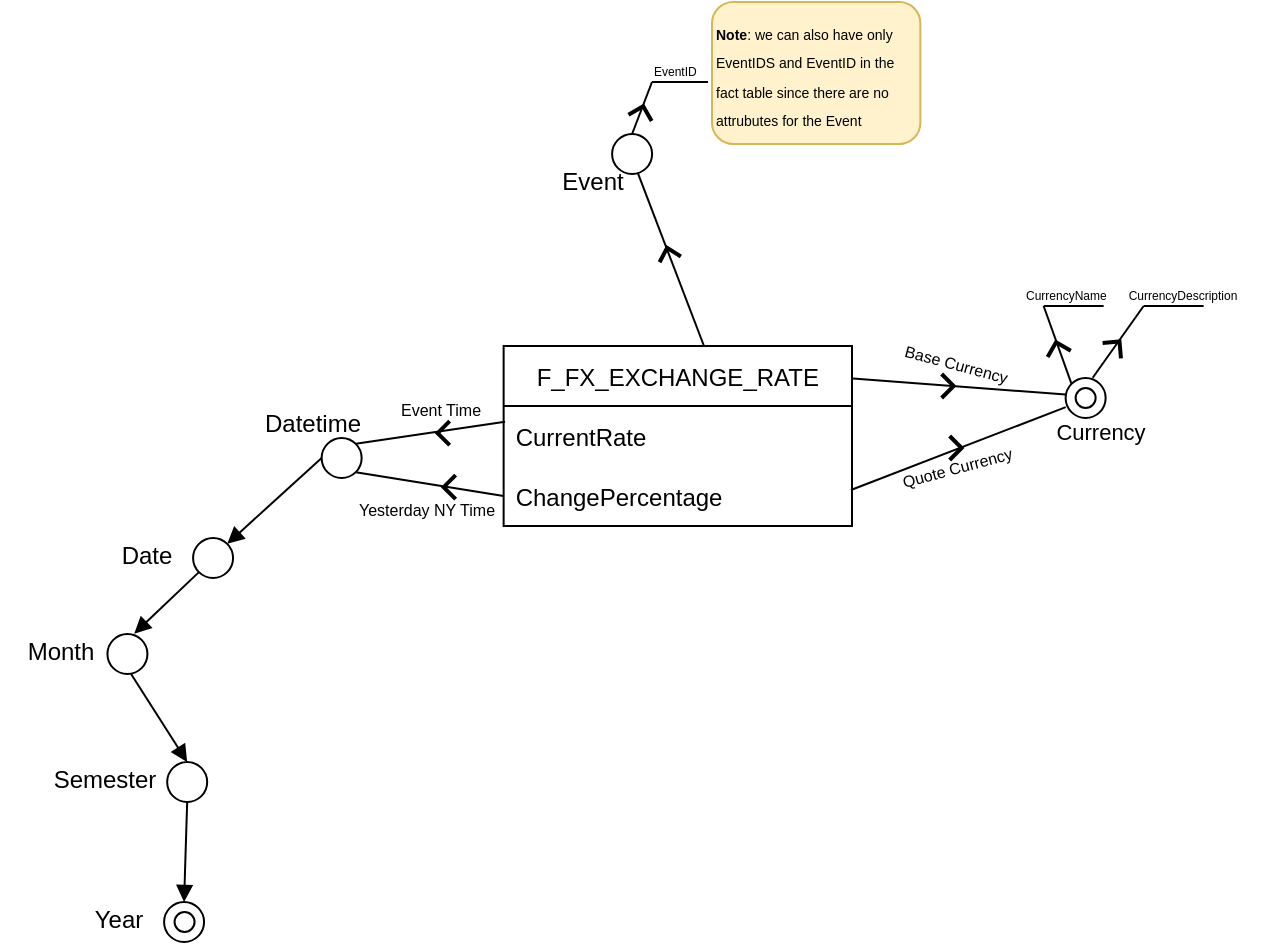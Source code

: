 <mxfile version="24.1.0" type="device">
  <diagram id="wrOhlIF0k3vOvgMMfUUx" name="Page-1">
    <mxGraphModel dx="794" dy="511" grid="1" gridSize="10" guides="1" tooltips="1" connect="1" arrows="1" fold="1" page="1" pageScale="1" pageWidth="827" pageHeight="1169" math="0" shadow="0">
      <root>
        <mxCell id="0" />
        <mxCell id="1" parent="0" />
        <mxCell id="Pmuhz_MxlHkOLa46dXON-2" value="F_FX_EXCHANGE_RATE" style="swimlane;fontStyle=0;childLayout=stackLayout;horizontal=1;startSize=30;horizontalStack=0;resizeParent=1;resizeParentMax=0;resizeLast=0;collapsible=1;marginBottom=0;" parent="1" vertex="1">
          <mxGeometry x="385.82" y="282" width="174.18" height="90" as="geometry" />
        </mxCell>
        <mxCell id="Pmuhz_MxlHkOLa46dXON-6" value="CurrentRate" style="text;strokeColor=none;fillColor=none;align=left;verticalAlign=middle;spacingLeft=4;spacingRight=4;overflow=hidden;points=[[0,0.5],[1,0.5]];portConstraint=eastwest;rotatable=0;" parent="Pmuhz_MxlHkOLa46dXON-2" vertex="1">
          <mxGeometry y="30" width="174.18" height="30" as="geometry" />
        </mxCell>
        <mxCell id="Pmuhz_MxlHkOLa46dXON-5" value="ChangePercentage" style="text;strokeColor=none;fillColor=none;align=left;verticalAlign=middle;spacingLeft=4;spacingRight=4;overflow=hidden;points=[[0,0.5],[1,0.5]];portConstraint=eastwest;rotatable=0;" parent="Pmuhz_MxlHkOLa46dXON-2" vertex="1">
          <mxGeometry y="60" width="174.18" height="30" as="geometry" />
        </mxCell>
        <mxCell id="Pmuhz_MxlHkOLa46dXON-17" value="" style="group" parent="1" vertex="1" connectable="0">
          <mxGeometry x="163.82" y="484" width="80" height="30" as="geometry" />
        </mxCell>
        <mxCell id="Pmuhz_MxlHkOLa46dXON-14" value=" " style="ellipse;whiteSpace=wrap;html=1;aspect=fixed;direction=south;" parent="Pmuhz_MxlHkOLa46dXON-17" vertex="1">
          <mxGeometry x="53.77" y="6" width="20" height="20" as="geometry" />
        </mxCell>
        <mxCell id="Pmuhz_MxlHkOLa46dXON-16" value="Semester" style="text;html=1;align=center;verticalAlign=middle;resizable=0;points=[];autosize=1;strokeColor=none;fillColor=none;" parent="Pmuhz_MxlHkOLa46dXON-17" vertex="1">
          <mxGeometry x="-13.115" width="70" height="30" as="geometry" />
        </mxCell>
        <mxCell id="Pmuhz_MxlHkOLa46dXON-18" value="" style="group" parent="1" vertex="1" connectable="0">
          <mxGeometry x="253.82" y="322" width="61" height="30" as="geometry" />
        </mxCell>
        <mxCell id="Pmuhz_MxlHkOLa46dXON-19" value=" " style="ellipse;whiteSpace=wrap;html=1;aspect=fixed;direction=south;" parent="Pmuhz_MxlHkOLa46dXON-18" vertex="1">
          <mxGeometry x="41" y="6" width="20" height="20" as="geometry" />
        </mxCell>
        <mxCell id="Pmuhz_MxlHkOLa46dXON-20" value="Datetime" style="text;html=1;align=center;verticalAlign=middle;resizable=0;points=[];autosize=1;strokeColor=none;fillColor=none;" parent="Pmuhz_MxlHkOLa46dXON-18" vertex="1">
          <mxGeometry x="1" y="-16" width="70" height="30" as="geometry" />
        </mxCell>
        <mxCell id="Pmuhz_MxlHkOLa46dXON-21" value="" style="group" parent="1" vertex="1" connectable="0">
          <mxGeometry x="168.32" y="554" width="71" height="30" as="geometry" />
        </mxCell>
        <mxCell id="Pmuhz_MxlHkOLa46dXON-22" value=" " style="ellipse;whiteSpace=wrap;html=1;aspect=fixed;direction=south;" parent="Pmuhz_MxlHkOLa46dXON-21" vertex="1">
          <mxGeometry x="47.721" y="6" width="20" height="20" as="geometry" />
        </mxCell>
        <mxCell id="Pmuhz_MxlHkOLa46dXON-23" value="Year" style="text;html=1;align=center;verticalAlign=middle;resizable=0;points=[];autosize=1;strokeColor=none;fillColor=none;" parent="Pmuhz_MxlHkOLa46dXON-21" vertex="1">
          <mxGeometry x="-0.82" width="50" height="30" as="geometry" />
        </mxCell>
        <mxCell id="Pmuhz_MxlHkOLa46dXON-25" value="" style="group" parent="1" vertex="1" connectable="0">
          <mxGeometry x="140" y="420" width="71" height="30" as="geometry" />
        </mxCell>
        <mxCell id="Pmuhz_MxlHkOLa46dXON-26" value=" " style="ellipse;whiteSpace=wrap;html=1;aspect=fixed;direction=south;" parent="Pmuhz_MxlHkOLa46dXON-25" vertex="1">
          <mxGeometry x="47.721" y="6" width="20" height="20" as="geometry" />
        </mxCell>
        <mxCell id="Pmuhz_MxlHkOLa46dXON-27" value="Month" style="text;html=1;align=center;verticalAlign=middle;resizable=0;points=[];autosize=1;strokeColor=none;fillColor=none;" parent="Pmuhz_MxlHkOLa46dXON-25" vertex="1">
          <mxGeometry x="-5.82" width="60" height="30" as="geometry" />
        </mxCell>
        <mxCell id="Pmuhz_MxlHkOLa46dXON-39" value="" style="endArrow=none;html=1;strokeColor=default;rounded=0;startArrow=block;startFill=1;entryX=0.5;entryY=1;entryDx=0;entryDy=0;exitX=0;exitY=0;exitDx=0;exitDy=0;" parent="1" source="4vlrvuO8_zKgmpV1qPd3-12" target="Pmuhz_MxlHkOLa46dXON-19" edge="1">
          <mxGeometry width="50" height="50" relative="1" as="geometry">
            <mxPoint x="237.561" y="371.56" as="sourcePoint" />
            <mxPoint x="263" y="318" as="targetPoint" />
          </mxGeometry>
        </mxCell>
        <mxCell id="Pmuhz_MxlHkOLa46dXON-42" value="" style="endArrow=none;html=1;entryX=1;entryY=0.5;entryDx=0;entryDy=0;strokeColor=default;rounded=0;startArrow=block;startFill=1;exitX=0;exitY=0.5;exitDx=0;exitDy=0;" parent="1" source="Pmuhz_MxlHkOLa46dXON-14" edge="1">
          <mxGeometry width="50" height="50" relative="1" as="geometry">
            <mxPoint x="235.59" y="486" as="sourcePoint" />
            <mxPoint x="199.541" y="446" as="targetPoint" />
          </mxGeometry>
        </mxCell>
        <mxCell id="Pmuhz_MxlHkOLa46dXON-43" value="" style="endArrow=none;html=1;strokeColor=default;rounded=0;startArrow=block;startFill=1;entryX=1;entryY=0.5;entryDx=0;entryDy=0;exitX=0;exitY=0.5;exitDx=0;exitDy=0;" parent="1" source="Pmuhz_MxlHkOLa46dXON-22" target="Pmuhz_MxlHkOLa46dXON-14" edge="1">
          <mxGeometry width="50" height="50" relative="1" as="geometry">
            <mxPoint x="228" y="552" as="sourcePoint" />
            <mxPoint x="213.82" y="514" as="targetPoint" />
          </mxGeometry>
        </mxCell>
        <mxCell id="Pmuhz_MxlHkOLa46dXON-47" value="&lt;div&gt;&lt;font style=&quot;font-size: 8px;&quot;&gt;Event Time&lt;/font&gt;&lt;/div&gt;" style="text;html=1;align=center;verticalAlign=middle;resizable=0;points=[];autosize=1;strokeColor=none;fillColor=none;rotation=0;" parent="1" vertex="1">
          <mxGeometry x="323.82" y="298" width="60" height="30" as="geometry" />
        </mxCell>
        <mxCell id="Pmuhz_MxlHkOLa46dXON-169" value=" " style="ellipse;whiteSpace=wrap;html=1;aspect=fixed;direction=west;" parent="1" vertex="1">
          <mxGeometry x="221.28" y="565" width="10" height="10" as="geometry" />
        </mxCell>
        <mxCell id="4vlrvuO8_zKgmpV1qPd3-11" value="" style="group" vertex="1" connectable="0" parent="1">
          <mxGeometry x="182.82" y="372" width="71" height="30" as="geometry" />
        </mxCell>
        <mxCell id="4vlrvuO8_zKgmpV1qPd3-12" value=" " style="ellipse;whiteSpace=wrap;html=1;aspect=fixed;direction=south;" vertex="1" parent="4vlrvuO8_zKgmpV1qPd3-11">
          <mxGeometry x="47.721" y="6" width="20" height="20" as="geometry" />
        </mxCell>
        <mxCell id="4vlrvuO8_zKgmpV1qPd3-13" value="Date" style="text;html=1;align=center;verticalAlign=middle;resizable=0;points=[];autosize=1;strokeColor=none;fillColor=none;" vertex="1" parent="4vlrvuO8_zKgmpV1qPd3-11">
          <mxGeometry x="-0.82" width="50" height="30" as="geometry" />
        </mxCell>
        <mxCell id="4vlrvuO8_zKgmpV1qPd3-14" value="" style="endArrow=none;html=1;strokeColor=default;rounded=0;startArrow=block;startFill=1;entryX=1;entryY=1;entryDx=0;entryDy=0;exitX=1.115;exitY=0.196;exitDx=0;exitDy=0;exitPerimeter=0;" edge="1" parent="1" source="Pmuhz_MxlHkOLa46dXON-27" target="4vlrvuO8_zKgmpV1qPd3-12">
          <mxGeometry width="50" height="50" relative="1" as="geometry">
            <mxPoint x="200" y="440" as="sourcePoint" />
            <mxPoint x="530" y="470" as="targetPoint" />
          </mxGeometry>
        </mxCell>
        <mxCell id="4vlrvuO8_zKgmpV1qPd3-17" value="" style="group" vertex="1" connectable="0" parent="1">
          <mxGeometry x="351.824" y="330.57" width="7.993" height="12.86" as="geometry" />
        </mxCell>
        <mxCell id="Pmuhz_MxlHkOLa46dXON-28" value="" style="endArrow=none;html=1;entryX=0.004;entryY=0.761;entryDx=0;entryDy=0;entryPerimeter=0;strokeColor=default;rounded=0;startArrow=none;startFill=0;exitX=0;exitY=0;exitDx=0;exitDy=0;" parent="4vlrvuO8_zKgmpV1qPd3-17" edge="1" source="Pmuhz_MxlHkOLa46dXON-19">
          <mxGeometry width="50" height="50" relative="1" as="geometry">
            <mxPoint x="-37.004" y="-6.57" as="sourcePoint" />
            <mxPoint x="34.693" y="-10.74" as="targetPoint" />
          </mxGeometry>
        </mxCell>
        <mxCell id="Pmuhz_MxlHkOLa46dXON-34" value="" style="html=1;verticalLabelPosition=bottom;labelBackgroundColor=#ffffff;verticalAlign=top;shadow=0;dashed=0;strokeWidth=2;shape=mxgraph.ios7.misc.up;strokeColor=#000000;fillColor=#000000;rotation=-180;direction=south;" parent="4vlrvuO8_zKgmpV1qPd3-17" vertex="1">
          <mxGeometry x="0.996" y="-11.0" width="6" height="12" as="geometry" />
        </mxCell>
        <mxCell id="4vlrvuO8_zKgmpV1qPd3-19" value="&lt;div&gt;&lt;font style=&quot;font-size: 8px;&quot;&gt;Yesterday NY Time&lt;/font&gt;&lt;/div&gt;" style="text;html=1;align=center;verticalAlign=middle;resizable=0;points=[];autosize=1;strokeColor=none;fillColor=none;rotation=0;" vertex="1" parent="1">
          <mxGeometry x="301.82" y="348" width="90" height="30" as="geometry" />
        </mxCell>
        <mxCell id="4vlrvuO8_zKgmpV1qPd3-20" value="" style="endArrow=none;html=1;entryX=0;entryY=0.5;entryDx=0;entryDy=0;strokeColor=default;rounded=0;startArrow=none;startFill=0;exitX=1;exitY=0;exitDx=0;exitDy=0;" edge="1" parent="1" source="Pmuhz_MxlHkOLa46dXON-19" target="Pmuhz_MxlHkOLa46dXON-5">
          <mxGeometry width="50" height="50" relative="1" as="geometry">
            <mxPoint x="321.824" y="417.57" as="sourcePoint" />
            <mxPoint x="396.517" y="405.83" as="targetPoint" />
          </mxGeometry>
        </mxCell>
        <mxCell id="4vlrvuO8_zKgmpV1qPd3-21" value="" style="html=1;verticalLabelPosition=bottom;labelBackgroundColor=#ffffff;verticalAlign=top;shadow=0;dashed=0;strokeWidth=2;shape=mxgraph.ios7.misc.up;strokeColor=#000000;fillColor=#000000;rotation=-180;direction=south;" vertex="1" parent="1">
          <mxGeometry x="355.82" y="346.57" width="6" height="12" as="geometry" />
        </mxCell>
        <mxCell id="4vlrvuO8_zKgmpV1qPd3-43" value="" style="group" vertex="1" connectable="0" parent="1">
          <mxGeometry x="625.82" y="292" width="61" height="35" as="geometry" />
        </mxCell>
        <mxCell id="4vlrvuO8_zKgmpV1qPd3-44" value=" " style="ellipse;whiteSpace=wrap;html=1;aspect=fixed;direction=south;" vertex="1" parent="4vlrvuO8_zKgmpV1qPd3-43">
          <mxGeometry x="41" y="6" width="20" height="20" as="geometry" />
        </mxCell>
        <mxCell id="4vlrvuO8_zKgmpV1qPd3-45" value="&lt;font style=&quot;font-size: 11px;&quot;&gt;Currency&lt;br&gt;&lt;/font&gt;" style="text;html=1;align=center;verticalAlign=middle;resizable=0;points=[];autosize=1;strokeColor=none;fillColor=none;fontSize=8;" vertex="1" parent="1">
          <mxGeometry x="648.82" y="310" width="70" height="30" as="geometry" />
        </mxCell>
        <mxCell id="4vlrvuO8_zKgmpV1qPd3-46" value="" style="endArrow=none;html=1;strokeColor=default;rounded=0;startArrow=none;startFill=0;exitX=0.257;exitY=-0.126;exitDx=0;exitDy=0;exitPerimeter=0;entryX=1.003;entryY=0.181;entryDx=0;entryDy=0;entryPerimeter=0;" edge="1" parent="1" source="4vlrvuO8_zKgmpV1qPd3-45" target="Pmuhz_MxlHkOLa46dXON-2">
          <mxGeometry width="50" height="50" relative="1" as="geometry">
            <mxPoint x="603.54" y="479.17" as="sourcePoint" />
            <mxPoint x="526" y="327" as="targetPoint" />
          </mxGeometry>
        </mxCell>
        <mxCell id="4vlrvuO8_zKgmpV1qPd3-47" value="" style="html=1;verticalLabelPosition=bottom;labelBackgroundColor=#ffffff;verticalAlign=top;shadow=0;dashed=0;strokeWidth=2;shape=mxgraph.ios7.misc.up;strokeColor=#000000;fillColor=#000000;rotation=90;" vertex="1" parent="1">
          <mxGeometry x="601.82" y="299" width="12" height="6" as="geometry" />
        </mxCell>
        <mxCell id="4vlrvuO8_zKgmpV1qPd3-48" value="" style="endArrow=none;html=1;rounded=0;fontSize=11;strokeColor=default;strokeWidth=1;entryX=0;entryY=1;entryDx=0;entryDy=0;" edge="1" parent="1" target="4vlrvuO8_zKgmpV1qPd3-44">
          <mxGeometry width="50" height="50" relative="1" as="geometry">
            <mxPoint x="655.82" y="262" as="sourcePoint" />
            <mxPoint x="625.82" y="382" as="targetPoint" />
          </mxGeometry>
        </mxCell>
        <mxCell id="4vlrvuO8_zKgmpV1qPd3-49" value="" style="html=1;verticalLabelPosition=bottom;labelBackgroundColor=#ffffff;verticalAlign=top;shadow=0;dashed=0;strokeWidth=2;shape=mxgraph.ios7.misc.up;strokeColor=#000000;fillColor=#000000;rotation=-15;" vertex="1" parent="1">
          <mxGeometry x="656.82" y="280" width="12" height="6" as="geometry" />
        </mxCell>
        <mxCell id="4vlrvuO8_zKgmpV1qPd3-50" value="" style="endArrow=none;html=1;rounded=0;fontSize=11;strokeColor=default;strokeWidth=1;" edge="1" parent="1">
          <mxGeometry width="50" height="50" relative="1" as="geometry">
            <mxPoint x="655.82" y="262" as="sourcePoint" />
            <mxPoint x="685.82" y="262" as="targetPoint" />
          </mxGeometry>
        </mxCell>
        <mxCell id="4vlrvuO8_zKgmpV1qPd3-51" value="" style="endArrow=none;html=1;rounded=0;fontSize=11;strokeColor=default;strokeWidth=1;entryX=-0.007;entryY=0.323;entryDx=0;entryDy=0;entryPerimeter=0;" edge="1" parent="1" target="4vlrvuO8_zKgmpV1qPd3-44">
          <mxGeometry width="50" height="50" relative="1" as="geometry">
            <mxPoint x="705.82" y="262" as="sourcePoint" />
            <mxPoint x="729.749" y="310.929" as="targetPoint" />
          </mxGeometry>
        </mxCell>
        <mxCell id="4vlrvuO8_zKgmpV1qPd3-52" value="" style="html=1;verticalLabelPosition=bottom;labelBackgroundColor=#ffffff;verticalAlign=top;shadow=0;dashed=0;strokeWidth=2;shape=mxgraph.ios7.misc.up;strokeColor=#000000;fillColor=#000000;rotation=40;" vertex="1" parent="1">
          <mxGeometry x="685.82" y="279" width="12" height="6" as="geometry" />
        </mxCell>
        <mxCell id="4vlrvuO8_zKgmpV1qPd3-53" value="" style="endArrow=none;html=1;rounded=0;fontSize=11;strokeColor=default;strokeWidth=1;" edge="1" parent="1">
          <mxGeometry width="50" height="50" relative="1" as="geometry">
            <mxPoint x="735.82" y="262" as="sourcePoint" />
            <mxPoint x="705.82" y="262" as="targetPoint" />
          </mxGeometry>
        </mxCell>
        <mxCell id="4vlrvuO8_zKgmpV1qPd3-57" value="&lt;font style=&quot;font-size: 6px;&quot;&gt;CurrencyDescription&lt;/font&gt;" style="text;html=1;align=center;verticalAlign=middle;resizable=0;points=[];autosize=1;strokeColor=none;fillColor=none;fontSize=11;" vertex="1" parent="1">
          <mxGeometry x="684.82" y="240" width="80" height="30" as="geometry" />
        </mxCell>
        <mxCell id="4vlrvuO8_zKgmpV1qPd3-58" value="&lt;div&gt;CurrencyName&lt;/div&gt;" style="text;whiteSpace=wrap;html=1;fontSize=6;" vertex="1" parent="1">
          <mxGeometry x="644.82" y="247" width="57" height="12" as="geometry" />
        </mxCell>
        <mxCell id="4vlrvuO8_zKgmpV1qPd3-61" value=" " style="ellipse;whiteSpace=wrap;html=1;aspect=fixed;direction=west;" vertex="1" parent="1">
          <mxGeometry x="671.82" y="303" width="10" height="10" as="geometry" />
        </mxCell>
        <mxCell id="4vlrvuO8_zKgmpV1qPd3-63" value="&lt;div&gt;&lt;font style=&quot;font-size: 8px;&quot;&gt;Base Currency&lt;/font&gt;&lt;/div&gt;" style="text;html=1;align=center;verticalAlign=middle;resizable=0;points=[];autosize=1;strokeColor=none;fillColor=none;rotation=15;" vertex="1" parent="1">
          <mxGeometry x="571.82" y="275" width="80" height="30" as="geometry" />
        </mxCell>
        <mxCell id="4vlrvuO8_zKgmpV1qPd3-64" value="" style="endArrow=none;html=1;strokeColor=default;rounded=0;startArrow=none;startFill=0;exitX=0.258;exitY=0.085;exitDx=0;exitDy=0;exitPerimeter=0;entryX=0.997;entryY=0.4;entryDx=0;entryDy=0;entryPerimeter=0;" edge="1" parent="1" source="4vlrvuO8_zKgmpV1qPd3-45" target="Pmuhz_MxlHkOLa46dXON-5">
          <mxGeometry width="50" height="50" relative="1" as="geometry">
            <mxPoint x="677" y="316" as="sourcePoint" />
            <mxPoint x="571" y="308" as="targetPoint" />
          </mxGeometry>
        </mxCell>
        <mxCell id="4vlrvuO8_zKgmpV1qPd3-65" value="" style="html=1;verticalLabelPosition=bottom;labelBackgroundColor=#ffffff;verticalAlign=top;shadow=0;dashed=0;strokeWidth=2;shape=mxgraph.ios7.misc.up;strokeColor=#000000;fillColor=#000000;rotation=90;" vertex="1" parent="1">
          <mxGeometry x="605.82" y="330" width="12" height="6" as="geometry" />
        </mxCell>
        <mxCell id="4vlrvuO8_zKgmpV1qPd3-66" value="&lt;div&gt;&lt;font style=&quot;font-size: 8px;&quot;&gt;Quote Currency&lt;/font&gt;&lt;/div&gt;" style="text;html=1;align=center;verticalAlign=middle;resizable=0;points=[];autosize=1;strokeColor=none;fillColor=none;rotation=-15;" vertex="1" parent="1">
          <mxGeometry x="571.82" y="327" width="80" height="30" as="geometry" />
        </mxCell>
        <mxCell id="4vlrvuO8_zKgmpV1qPd3-67" value="" style="group" vertex="1" connectable="0" parent="1">
          <mxGeometry x="393" y="169" width="70" height="50" as="geometry" />
        </mxCell>
        <mxCell id="4vlrvuO8_zKgmpV1qPd3-68" value=" " style="ellipse;whiteSpace=wrap;html=1;aspect=fixed;direction=south;" vertex="1" parent="4vlrvuO8_zKgmpV1qPd3-67">
          <mxGeometry x="47.049" y="7" width="20" height="20" as="geometry" />
        </mxCell>
        <mxCell id="4vlrvuO8_zKgmpV1qPd3-69" value="&lt;font style=&quot;font-size: 12px;&quot;&gt;Event&lt;/font&gt;" style="text;html=1;align=center;verticalAlign=middle;resizable=0;points=[];autosize=1;strokeColor=none;fillColor=none;fontSize=7;" vertex="1" parent="4vlrvuO8_zKgmpV1qPd3-67">
          <mxGeometry x="12" y="16" width="50" height="30" as="geometry" />
        </mxCell>
        <mxCell id="4vlrvuO8_zKgmpV1qPd3-70" value="" style="endArrow=none;html=1;entryX=0.548;entryY=0.005;entryDx=0;entryDy=0;strokeColor=default;rounded=0;startArrow=none;startFill=0;exitX=1.094;exitY=0.883;exitDx=0;exitDy=0;entryPerimeter=0;exitPerimeter=0;" edge="1" parent="1">
          <mxGeometry width="50" height="50" relative="1" as="geometry">
            <mxPoint x="452.902" y="195.49" as="sourcePoint" />
            <mxPoint x="486" y="282" as="targetPoint" />
          </mxGeometry>
        </mxCell>
        <mxCell id="4vlrvuO8_zKgmpV1qPd3-71" value="" style="html=1;verticalLabelPosition=bottom;labelBackgroundColor=#ffffff;verticalAlign=top;shadow=0;dashed=0;strokeWidth=2;shape=mxgraph.ios7.misc.up;strokeColor=#000000;fillColor=#000000;rotation=-15;" vertex="1" parent="1">
          <mxGeometry x="462.83" y="232.78" width="11" height="6" as="geometry" />
        </mxCell>
        <mxCell id="4vlrvuO8_zKgmpV1qPd3-72" value="" style="endArrow=none;html=1;rounded=0;fontSize=11;strokeColor=default;strokeWidth=1;entryX=0;entryY=0.5;entryDx=0;entryDy=0;" edge="1" parent="1" target="4vlrvuO8_zKgmpV1qPd3-68">
          <mxGeometry width="50" height="50" relative="1" as="geometry">
            <mxPoint x="460" y="150" as="sourcePoint" />
            <mxPoint x="419.749" y="180.929" as="targetPoint" />
          </mxGeometry>
        </mxCell>
        <mxCell id="4vlrvuO8_zKgmpV1qPd3-73" value="" style="html=1;verticalLabelPosition=bottom;labelBackgroundColor=#ffffff;verticalAlign=top;shadow=0;dashed=0;strokeWidth=2;shape=mxgraph.ios7.misc.up;strokeColor=#000000;fillColor=#000000;rotation=15;" vertex="1" parent="1">
          <mxGeometry x="448.82" y="162" width="12" height="6" as="geometry" />
        </mxCell>
        <mxCell id="4vlrvuO8_zKgmpV1qPd3-74" value="EventID" style="text;whiteSpace=wrap;html=1;fontSize=6;" vertex="1" parent="1">
          <mxGeometry x="458.82" y="135" width="57" height="12" as="geometry" />
        </mxCell>
        <mxCell id="4vlrvuO8_zKgmpV1qPd3-75" value="" style="endArrow=none;html=1;rounded=0;fontSize=11;strokeColor=default;strokeWidth=1;" edge="1" parent="1">
          <mxGeometry width="50" height="50" relative="1" as="geometry">
            <mxPoint x="460" y="150" as="sourcePoint" />
            <mxPoint x="488.0" y="150" as="targetPoint" />
          </mxGeometry>
        </mxCell>
        <mxCell id="4vlrvuO8_zKgmpV1qPd3-76" value="&lt;font style=&quot;font-size: 7px;&quot;&gt;&lt;b&gt;Note&lt;/b&gt;: we can also have only EventIDS and EventID in the fact table since there are no attrubutes for the Event&lt;/font&gt;" style="rounded=1;whiteSpace=wrap;html=1;fillColor=#fff2cc;strokeColor=#d6b656;align=left;" vertex="1" parent="1">
          <mxGeometry x="490" y="110" width="104.18" height="71" as="geometry" />
        </mxCell>
      </root>
    </mxGraphModel>
  </diagram>
</mxfile>
